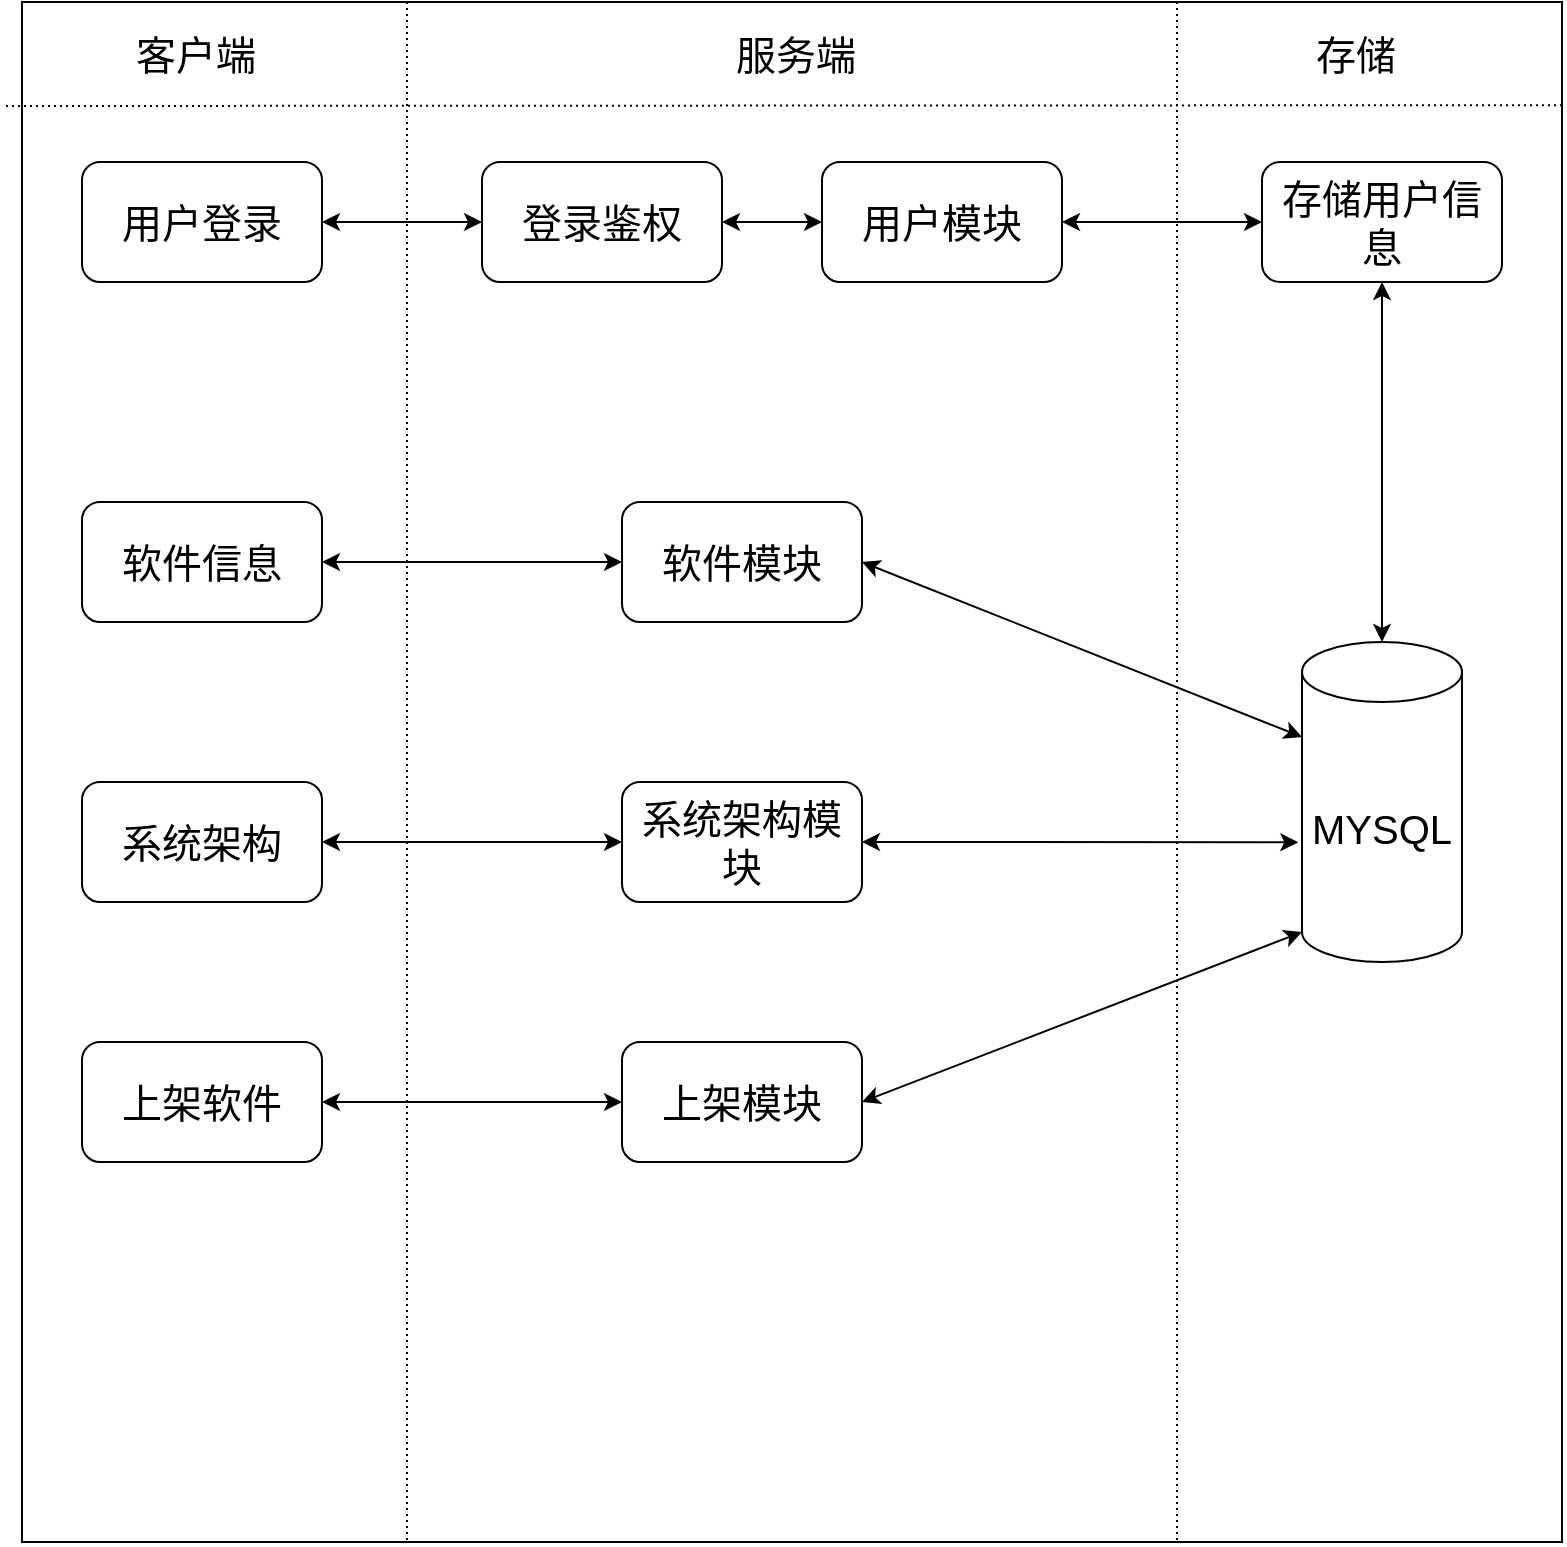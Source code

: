 <mxfile version="16.2.1" type="github">
  <diagram id="wFE0QG_FPsp0jaGvCLVb" name="Page-1">
    <mxGraphModel dx="1673" dy="1944" grid="1" gridSize="10" guides="1" tooltips="1" connect="1" arrows="1" fold="1" page="1" pageScale="1" pageWidth="850" pageHeight="1100" math="0" shadow="0">
      <root>
        <mxCell id="0" />
        <mxCell id="1" parent="0" />
        <mxCell id="GP6uK6T3DXAP5hCjfbZW-2" value="" style="whiteSpace=wrap;html=1;aspect=fixed;" vertex="1" parent="1">
          <mxGeometry x="50" y="-50" width="770" height="770" as="geometry" />
        </mxCell>
        <mxCell id="GP6uK6T3DXAP5hCjfbZW-10" value="" style="endArrow=none;html=1;rounded=0;dashed=1;dashPattern=1 2;exitX=1;exitY=0.067;exitDx=0;exitDy=0;exitPerimeter=0;" edge="1" parent="1" source="GP6uK6T3DXAP5hCjfbZW-2">
          <mxGeometry relative="1" as="geometry">
            <mxPoint x="360" y="360" as="sourcePoint" />
            <mxPoint x="40" y="2" as="targetPoint" />
          </mxGeometry>
        </mxCell>
        <mxCell id="GP6uK6T3DXAP5hCjfbZW-12" value="" style="endArrow=none;html=1;rounded=0;dashed=1;dashPattern=1 2;exitX=0.25;exitY=0;exitDx=0;exitDy=0;entryX=0.25;entryY=1;entryDx=0;entryDy=0;" edge="1" parent="1" source="GP6uK6T3DXAP5hCjfbZW-2" target="GP6uK6T3DXAP5hCjfbZW-2">
          <mxGeometry relative="1" as="geometry">
            <mxPoint x="330" y="260" as="sourcePoint" />
            <mxPoint x="250" y="720" as="targetPoint" />
          </mxGeometry>
        </mxCell>
        <mxCell id="GP6uK6T3DXAP5hCjfbZW-14" value="" style="endArrow=none;html=1;rounded=0;dashed=1;dashPattern=1 2;exitX=0.75;exitY=0;exitDx=0;exitDy=0;entryX=0.75;entryY=1;entryDx=0;entryDy=0;" edge="1" parent="1" source="GP6uK6T3DXAP5hCjfbZW-2" target="GP6uK6T3DXAP5hCjfbZW-2">
          <mxGeometry relative="1" as="geometry">
            <mxPoint x="410" y="270" as="sourcePoint" />
            <mxPoint x="570" y="270" as="targetPoint" />
          </mxGeometry>
        </mxCell>
        <mxCell id="GP6uK6T3DXAP5hCjfbZW-16" value="客户端" style="text;strokeColor=none;fillColor=none;align=left;verticalAlign=middle;spacingLeft=4;spacingRight=4;overflow=hidden;points=[[0,0.5],[1,0.5]];portConstraint=eastwest;rotatable=0;spacing=3;fontSize=20;" vertex="1" parent="1">
          <mxGeometry x="100" y="-40" width="80" height="30" as="geometry" />
        </mxCell>
        <mxCell id="GP6uK6T3DXAP5hCjfbZW-17" value="服务端" style="text;strokeColor=none;fillColor=none;align=left;verticalAlign=middle;spacingLeft=4;spacingRight=4;overflow=hidden;points=[[0,0.5],[1,0.5]];portConstraint=eastwest;rotatable=0;spacing=3;fontSize=20;" vertex="1" parent="1">
          <mxGeometry x="400" y="-40" width="80" height="30" as="geometry" />
        </mxCell>
        <mxCell id="GP6uK6T3DXAP5hCjfbZW-18" value="存储" style="text;strokeColor=none;fillColor=none;align=left;verticalAlign=middle;spacingLeft=4;spacingRight=4;overflow=hidden;points=[[0,0.5],[1,0.5]];portConstraint=eastwest;rotatable=0;spacing=3;fontSize=20;" vertex="1" parent="1">
          <mxGeometry x="690" y="-40" width="80" height="30" as="geometry" />
        </mxCell>
        <mxCell id="GP6uK6T3DXAP5hCjfbZW-19" value="用户登录" style="rounded=1;whiteSpace=wrap;html=1;fontSize=20;" vertex="1" parent="1">
          <mxGeometry x="80" y="30" width="120" height="60" as="geometry" />
        </mxCell>
        <mxCell id="GP6uK6T3DXAP5hCjfbZW-21" value="登录鉴权" style="rounded=1;whiteSpace=wrap;html=1;fontSize=20;" vertex="1" parent="1">
          <mxGeometry x="280" y="30" width="120" height="60" as="geometry" />
        </mxCell>
        <mxCell id="GP6uK6T3DXAP5hCjfbZW-22" value="用户模块" style="rounded=1;whiteSpace=wrap;html=1;fontSize=20;" vertex="1" parent="1">
          <mxGeometry x="450" y="30" width="120" height="60" as="geometry" />
        </mxCell>
        <mxCell id="GP6uK6T3DXAP5hCjfbZW-23" value="存储用户信息" style="rounded=1;whiteSpace=wrap;html=1;fontSize=20;" vertex="1" parent="1">
          <mxGeometry x="670" y="30" width="120" height="60" as="geometry" />
        </mxCell>
        <mxCell id="GP6uK6T3DXAP5hCjfbZW-28" value="MYSQL" style="shape=cylinder3;whiteSpace=wrap;html=1;boundedLbl=1;backgroundOutline=1;size=15;fontSize=20;" vertex="1" parent="1">
          <mxGeometry x="690" y="270" width="80" height="160" as="geometry" />
        </mxCell>
        <mxCell id="GP6uK6T3DXAP5hCjfbZW-30" value="软件信息" style="rounded=1;whiteSpace=wrap;html=1;fontSize=20;" vertex="1" parent="1">
          <mxGeometry x="80" y="200" width="120" height="60" as="geometry" />
        </mxCell>
        <mxCell id="GP6uK6T3DXAP5hCjfbZW-32" value="软件模块" style="rounded=1;whiteSpace=wrap;html=1;fontSize=20;" vertex="1" parent="1">
          <mxGeometry x="350" y="200" width="120" height="60" as="geometry" />
        </mxCell>
        <mxCell id="GP6uK6T3DXAP5hCjfbZW-33" value="" style="endArrow=classic;startArrow=classic;html=1;rounded=0;fontSize=20;exitX=1;exitY=0.5;exitDx=0;exitDy=0;" edge="1" parent="1" source="GP6uK6T3DXAP5hCjfbZW-19" target="GP6uK6T3DXAP5hCjfbZW-21">
          <mxGeometry width="50" height="50" relative="1" as="geometry">
            <mxPoint x="400" y="300" as="sourcePoint" />
            <mxPoint x="450" y="250" as="targetPoint" />
          </mxGeometry>
        </mxCell>
        <mxCell id="GP6uK6T3DXAP5hCjfbZW-35" value="" style="endArrow=classic;startArrow=classic;html=1;rounded=0;fontSize=20;exitX=1;exitY=0.5;exitDx=0;exitDy=0;entryX=0;entryY=0.5;entryDx=0;entryDy=0;" edge="1" parent="1" source="GP6uK6T3DXAP5hCjfbZW-22" target="GP6uK6T3DXAP5hCjfbZW-23">
          <mxGeometry width="50" height="50" relative="1" as="geometry">
            <mxPoint x="400" y="300" as="sourcePoint" />
            <mxPoint x="450" y="250" as="targetPoint" />
          </mxGeometry>
        </mxCell>
        <mxCell id="GP6uK6T3DXAP5hCjfbZW-36" value="" style="endArrow=classic;startArrow=classic;html=1;rounded=0;fontSize=20;exitX=1;exitY=0.5;exitDx=0;exitDy=0;entryX=0;entryY=0.5;entryDx=0;entryDy=0;" edge="1" parent="1" source="GP6uK6T3DXAP5hCjfbZW-21" target="GP6uK6T3DXAP5hCjfbZW-22">
          <mxGeometry width="50" height="50" relative="1" as="geometry">
            <mxPoint x="400" y="300" as="sourcePoint" />
            <mxPoint x="450" y="250" as="targetPoint" />
          </mxGeometry>
        </mxCell>
        <mxCell id="GP6uK6T3DXAP5hCjfbZW-37" value="" style="endArrow=classic;startArrow=classic;html=1;rounded=0;fontSize=20;exitX=0.5;exitY=1;exitDx=0;exitDy=0;entryX=0.5;entryY=0;entryDx=0;entryDy=0;entryPerimeter=0;" edge="1" parent="1" source="GP6uK6T3DXAP5hCjfbZW-23" target="GP6uK6T3DXAP5hCjfbZW-28">
          <mxGeometry width="50" height="50" relative="1" as="geometry">
            <mxPoint x="400" y="300" as="sourcePoint" />
            <mxPoint x="450" y="250" as="targetPoint" />
          </mxGeometry>
        </mxCell>
        <mxCell id="GP6uK6T3DXAP5hCjfbZW-38" value="" style="endArrow=classic;startArrow=classic;html=1;rounded=0;fontSize=20;exitX=1;exitY=0.5;exitDx=0;exitDy=0;entryX=0;entryY=0.5;entryDx=0;entryDy=0;" edge="1" parent="1" source="GP6uK6T3DXAP5hCjfbZW-30" target="GP6uK6T3DXAP5hCjfbZW-32">
          <mxGeometry width="50" height="50" relative="1" as="geometry">
            <mxPoint x="400" y="300" as="sourcePoint" />
            <mxPoint x="450" y="250" as="targetPoint" />
          </mxGeometry>
        </mxCell>
        <mxCell id="GP6uK6T3DXAP5hCjfbZW-39" value="" style="endArrow=classic;startArrow=classic;html=1;rounded=0;fontSize=20;exitX=1;exitY=0.5;exitDx=0;exitDy=0;entryX=0;entryY=0;entryDx=0;entryDy=47.5;entryPerimeter=0;" edge="1" parent="1" source="GP6uK6T3DXAP5hCjfbZW-32" target="GP6uK6T3DXAP5hCjfbZW-28">
          <mxGeometry width="50" height="50" relative="1" as="geometry">
            <mxPoint x="400" y="300" as="sourcePoint" />
            <mxPoint x="450" y="250" as="targetPoint" />
          </mxGeometry>
        </mxCell>
        <mxCell id="GP6uK6T3DXAP5hCjfbZW-40" value="系统架构" style="rounded=1;whiteSpace=wrap;html=1;fontSize=20;" vertex="1" parent="1">
          <mxGeometry x="80" y="340" width="120" height="60" as="geometry" />
        </mxCell>
        <mxCell id="GP6uK6T3DXAP5hCjfbZW-43" value="系统架构模块" style="rounded=1;whiteSpace=wrap;html=1;fontSize=20;" vertex="1" parent="1">
          <mxGeometry x="350" y="340" width="120" height="60" as="geometry" />
        </mxCell>
        <mxCell id="GP6uK6T3DXAP5hCjfbZW-44" value="" style="endArrow=classic;startArrow=classic;html=1;rounded=0;fontSize=20;exitX=-0.023;exitY=0.626;exitDx=0;exitDy=0;exitPerimeter=0;entryX=1;entryY=0.5;entryDx=0;entryDy=0;" edge="1" parent="1" source="GP6uK6T3DXAP5hCjfbZW-28" target="GP6uK6T3DXAP5hCjfbZW-43">
          <mxGeometry width="50" height="50" relative="1" as="geometry">
            <mxPoint x="400" y="300" as="sourcePoint" />
            <mxPoint x="450" y="250" as="targetPoint" />
          </mxGeometry>
        </mxCell>
        <mxCell id="GP6uK6T3DXAP5hCjfbZW-45" value="" style="endArrow=classic;startArrow=classic;html=1;rounded=0;fontSize=20;exitX=1;exitY=0.5;exitDx=0;exitDy=0;entryX=0;entryY=0.5;entryDx=0;entryDy=0;" edge="1" parent="1" source="GP6uK6T3DXAP5hCjfbZW-40" target="GP6uK6T3DXAP5hCjfbZW-43">
          <mxGeometry width="50" height="50" relative="1" as="geometry">
            <mxPoint x="400" y="300" as="sourcePoint" />
            <mxPoint x="450" y="250" as="targetPoint" />
          </mxGeometry>
        </mxCell>
        <mxCell id="GP6uK6T3DXAP5hCjfbZW-46" value="上架软件" style="rounded=1;whiteSpace=wrap;html=1;fontSize=20;" vertex="1" parent="1">
          <mxGeometry x="80" y="470" width="120" height="60" as="geometry" />
        </mxCell>
        <mxCell id="GP6uK6T3DXAP5hCjfbZW-48" value="上架模块" style="rounded=1;whiteSpace=wrap;html=1;fontSize=20;" vertex="1" parent="1">
          <mxGeometry x="350" y="470" width="120" height="60" as="geometry" />
        </mxCell>
        <mxCell id="GP6uK6T3DXAP5hCjfbZW-49" value="" style="endArrow=classic;startArrow=classic;html=1;rounded=0;fontSize=20;exitX=1;exitY=0.5;exitDx=0;exitDy=0;entryX=0;entryY=0.5;entryDx=0;entryDy=0;" edge="1" parent="1" source="GP6uK6T3DXAP5hCjfbZW-46" target="GP6uK6T3DXAP5hCjfbZW-48">
          <mxGeometry width="50" height="50" relative="1" as="geometry">
            <mxPoint x="400" y="490" as="sourcePoint" />
            <mxPoint x="450" y="440" as="targetPoint" />
          </mxGeometry>
        </mxCell>
        <mxCell id="GP6uK6T3DXAP5hCjfbZW-50" value="" style="endArrow=classic;startArrow=classic;html=1;rounded=0;fontSize=20;exitX=1;exitY=0.5;exitDx=0;exitDy=0;entryX=0;entryY=1;entryDx=0;entryDy=-15;entryPerimeter=0;" edge="1" parent="1" source="GP6uK6T3DXAP5hCjfbZW-48" target="GP6uK6T3DXAP5hCjfbZW-28">
          <mxGeometry width="50" height="50" relative="1" as="geometry">
            <mxPoint x="400" y="490" as="sourcePoint" />
            <mxPoint x="450" y="440" as="targetPoint" />
          </mxGeometry>
        </mxCell>
      </root>
    </mxGraphModel>
  </diagram>
</mxfile>
